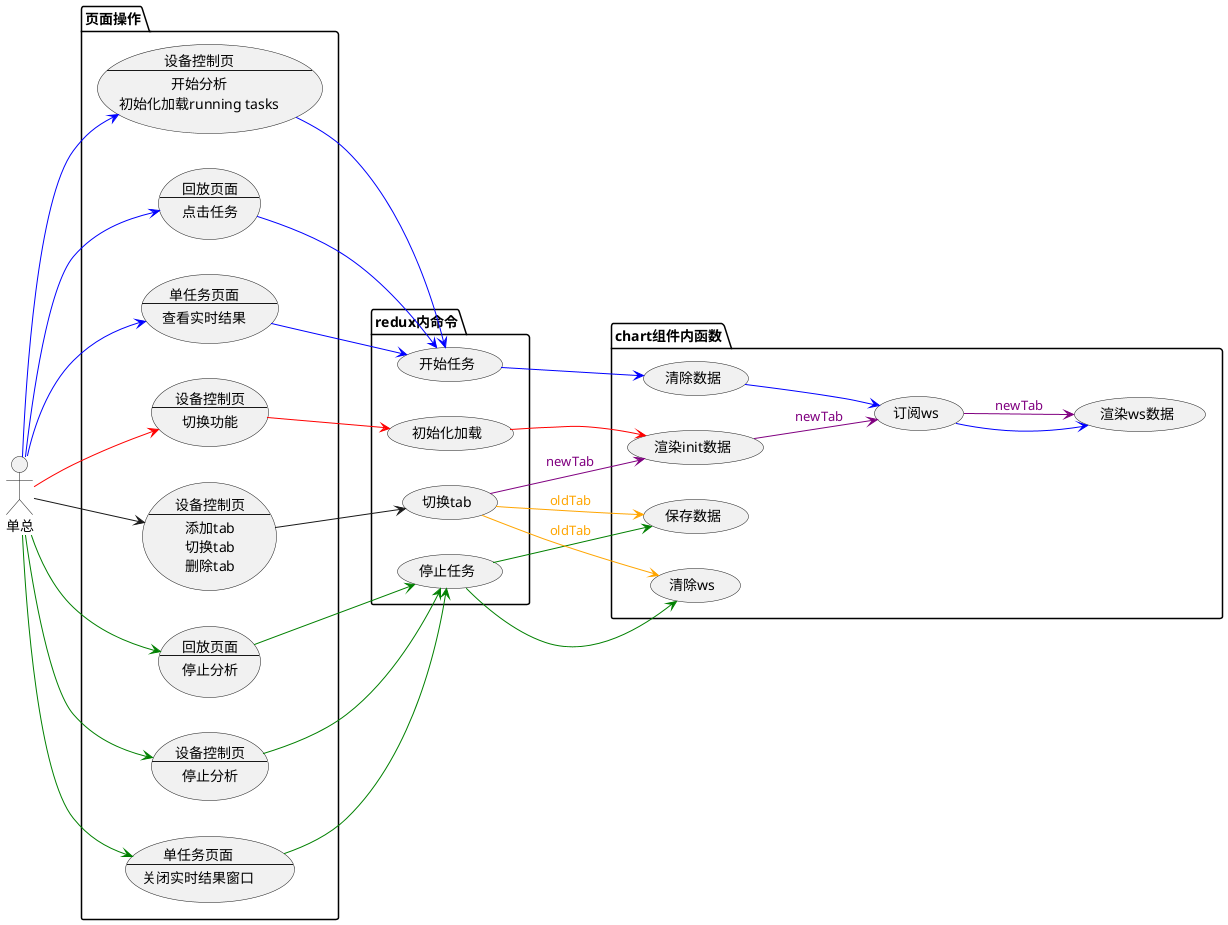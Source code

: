 @startuml
left to right direction
actor 单总 as s

package 页面操作 {
    usecase chart as "
      设备控制页
      --
      切换功能
    "
    usecase deviceControl1 as "
      设备控制页
      --
      开始分析
      初始化加载running tasks
    "
    usecase replay1 as "
      回放页面
      --
      点击任务
    "
    usecase liveTask1 as "
      单任务页面
      --
      查看实时结果
    "
    usecase liveTask2 as "
      单任务页面
      --
      关闭实时结果窗口
    "
    usecase replay2 as "
      回放页面
      --
      停止分析
    "
    usecase deviceControl2 as "
      设备控制页
      --
      停止分析
    "
    usecase tabSwitch as "
      设备控制页
      --
      添加tab
      切换tab
      删除tab
    "
}

package redux内命令 {
    usecase "初始化加载" as init
    usecase "开始任务" as begin
    usecase "停止任务" as stop
    usecase "切换tab" as tab
}

package chart组件内函数 {
    usecase "渲染init数据" as renderInit
    usecase "渲染ws数据" as renderWs
    usecase "清除数据" as clear
    usecase "订阅ws" as wsBuild
    usecase "清除ws" as wsDestory
    usecase "保存数据" as saveData
}

s --> chart #red
chart --> init #red
init --> renderInit #red

s --> deviceControl1 #blue
s --> replay1 #blue
s --> liveTask1 #blue
deviceControl1 --> begin #blue
replay1 --> begin #blue
liveTask1 --> begin #blue
begin --> clear #blue
clear --> wsBuild #blue
wsBuild --> renderWs #blue

s --> deviceControl2 #green
s --> replay2 #green
s --> liveTask2 #green
replay2 --> stop #green
liveTask2 --> stop #green
deviceControl2 --> stop #green
stop --> wsDestory #green
stop --> saveData  #green

s --> tabSwitch
tabSwitch --> tab
tab -> saveData  #line:orange;text:orange : oldTab
tab -> wsDestory  #line:orange;text:orange : oldTab

tab --> renderInit #line:purple;text:purple : newTab
renderInit --> wsBuild #line:purple;text:purple : newTab
wsBuild --> renderWs #line:purple;text:purple : newTab
@enduml